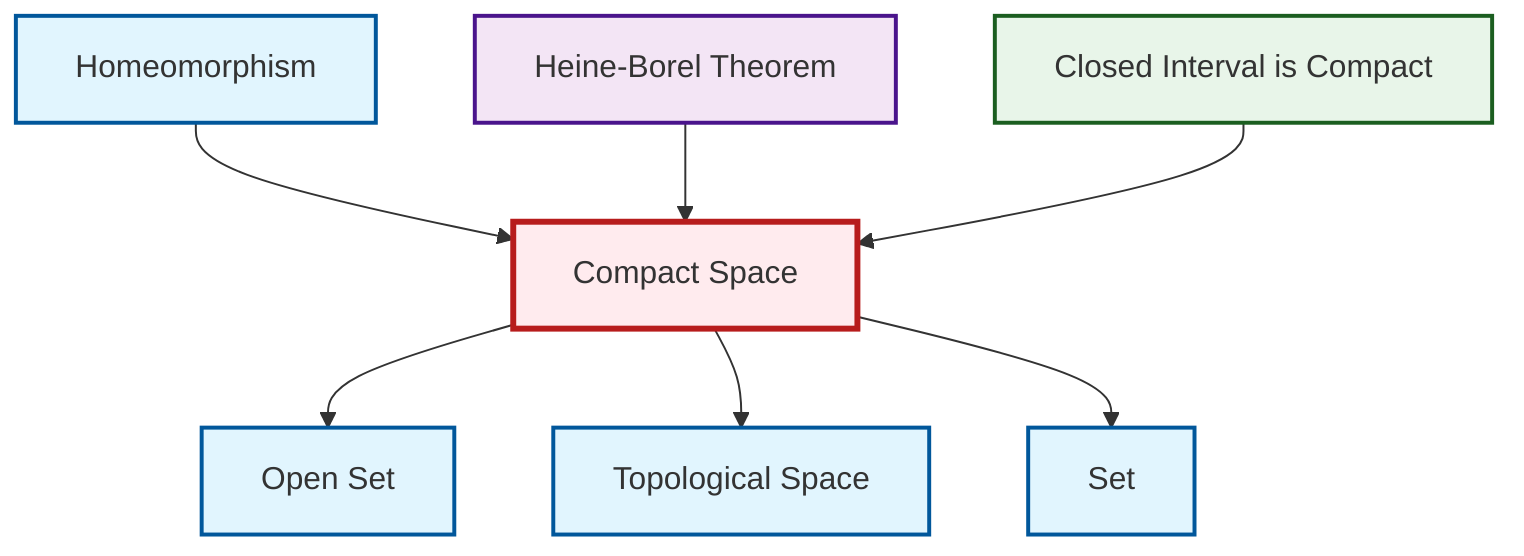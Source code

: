 graph TD
    classDef definition fill:#e1f5fe,stroke:#01579b,stroke-width:2px
    classDef theorem fill:#f3e5f5,stroke:#4a148c,stroke-width:2px
    classDef axiom fill:#fff3e0,stroke:#e65100,stroke-width:2px
    classDef example fill:#e8f5e9,stroke:#1b5e20,stroke-width:2px
    classDef current fill:#ffebee,stroke:#b71c1c,stroke-width:3px
    def-open-set["Open Set"]:::definition
    def-compact["Compact Space"]:::definition
    ex-closed-interval-compact["Closed Interval is Compact"]:::example
    def-set["Set"]:::definition
    def-topological-space["Topological Space"]:::definition
    thm-heine-borel["Heine-Borel Theorem"]:::theorem
    def-homeomorphism["Homeomorphism"]:::definition
    def-homeomorphism --> def-compact
    thm-heine-borel --> def-compact
    def-compact --> def-open-set
    def-compact --> def-topological-space
    ex-closed-interval-compact --> def-compact
    def-compact --> def-set
    class def-compact current